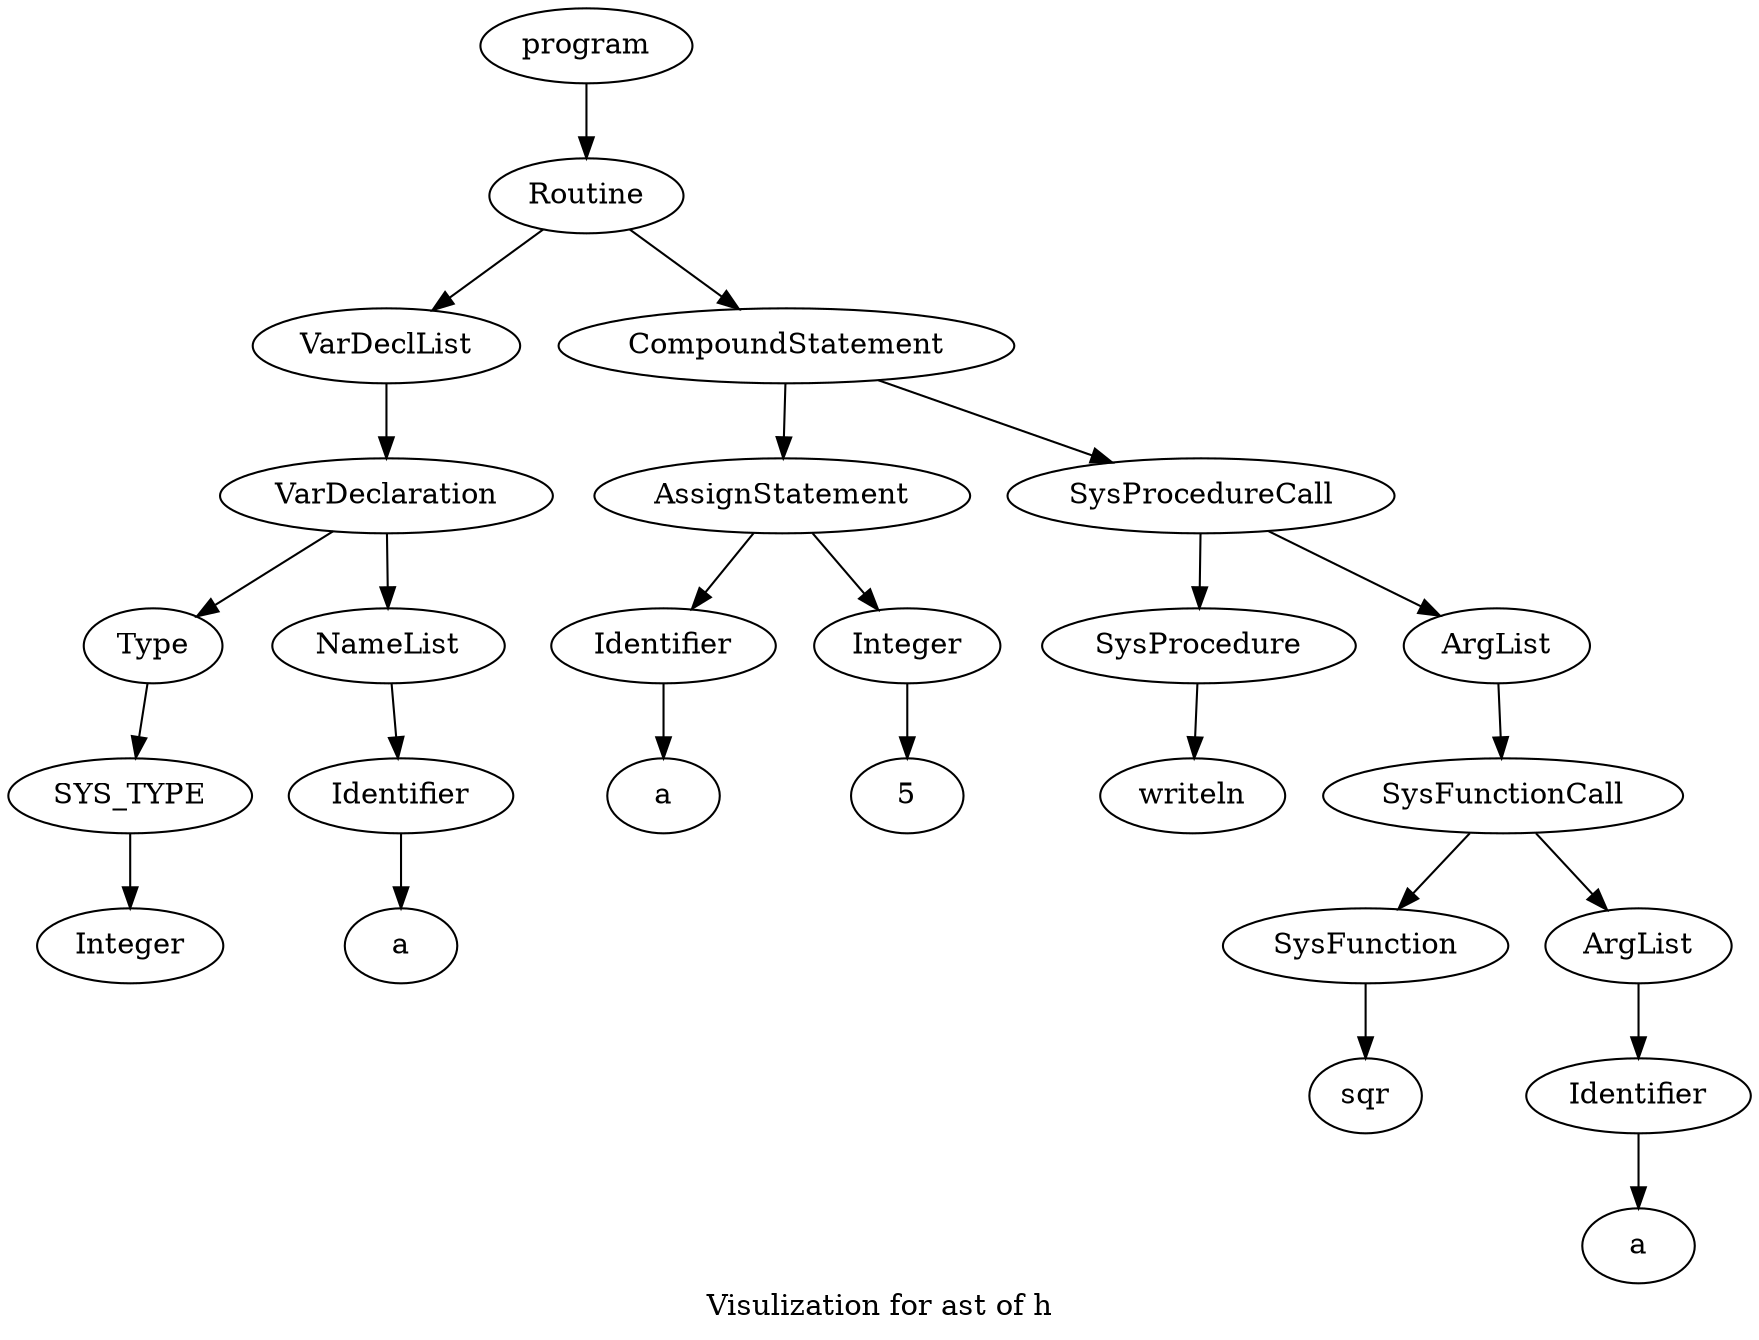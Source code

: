 digraph "Visulization for ast of h"{
    label="Visulization for ast of h";
    Nodeprogram_0 [label="program"]
    Nodeprogram_0 -> NodeRoutine_1
    NodeRoutine_1 [label="Routine"]
    NodeRoutine_1 -> NodeVarDeclList_2
    NodeVarDeclList_2 [label="VarDeclList"]
    NodeVarDeclList_2 -> NodeVarDeclaration_3
    NodeVarDeclaration_3 [label="VarDeclaration"]
    NodeVarDeclaration_3 -> NodeType_4
    NodeType_4 [label="Type"]
    NodeType_4 -> NodeSYS_TYPE_5
    NodeSYS_TYPE_5 [label="SYS_TYPE"]
    NodeSYS_TYPE_5 -> NodeInteger_6
    NodeInteger_6 [label="Integer"]
    NodeVarDeclaration_3 -> NodeNameList_7
    NodeNameList_7 [label="NameList"]
    NodeNameList_7 -> NodeIdentifier_8
    NodeIdentifier_8 [label="Identifier"]
    NodeIdentifier_8 -> Nodea_9
    Nodea_9 [label="a"]
    NodeRoutine_1 -> NodeCompoundStatement_10
    NodeCompoundStatement_10 [label="CompoundStatement"]
    NodeCompoundStatement_10 -> NodeAssignStatement_11
    NodeAssignStatement_11 [label="AssignStatement"]
    NodeAssignStatement_11 -> NodeIdentifier_12
    NodeIdentifier_12 [label="Identifier"]
    NodeIdentifier_12 -> Nodea_13
    Nodea_13 [label="a"]
    NodeAssignStatement_11 -> NodeInteger_14
    NodeInteger_14 [label="Integer"]
    NodeInteger_14 -> Node5_15
    Node5_15 [label="5"]
    NodeCompoundStatement_10 -> NodeSysProcedureCall_16
    NodeSysProcedureCall_16 [label="SysProcedureCall"]
    NodeSysProcedureCall_16 -> NodeSysProcedure_17
    NodeSysProcedure_17 [label="SysProcedure"]
    NodeSysProcedure_17 -> Nodewriteln_18
    Nodewriteln_18 [label="writeln"]
    NodeSysProcedureCall_16 -> NodeArgList_19
    NodeArgList_19 [label="ArgList"]
    NodeArgList_19 -> NodeSysFunctionCall_20
    NodeSysFunctionCall_20 [label="SysFunctionCall"]
    NodeSysFunctionCall_20 -> NodeSysFunction_21
    NodeSysFunction_21 [label="SysFunction"]
    NodeSysFunction_21 -> Nodesqr_22
    Nodesqr_22 [label="sqr"]
    NodeSysFunctionCall_20 -> NodeArgList_23
    NodeArgList_23 [label="ArgList"]
    NodeArgList_23 -> NodeIdentifier_24
    NodeIdentifier_24 [label="Identifier"]
    NodeIdentifier_24 -> Nodea_25
    Nodea_25 [label="a"]
}

